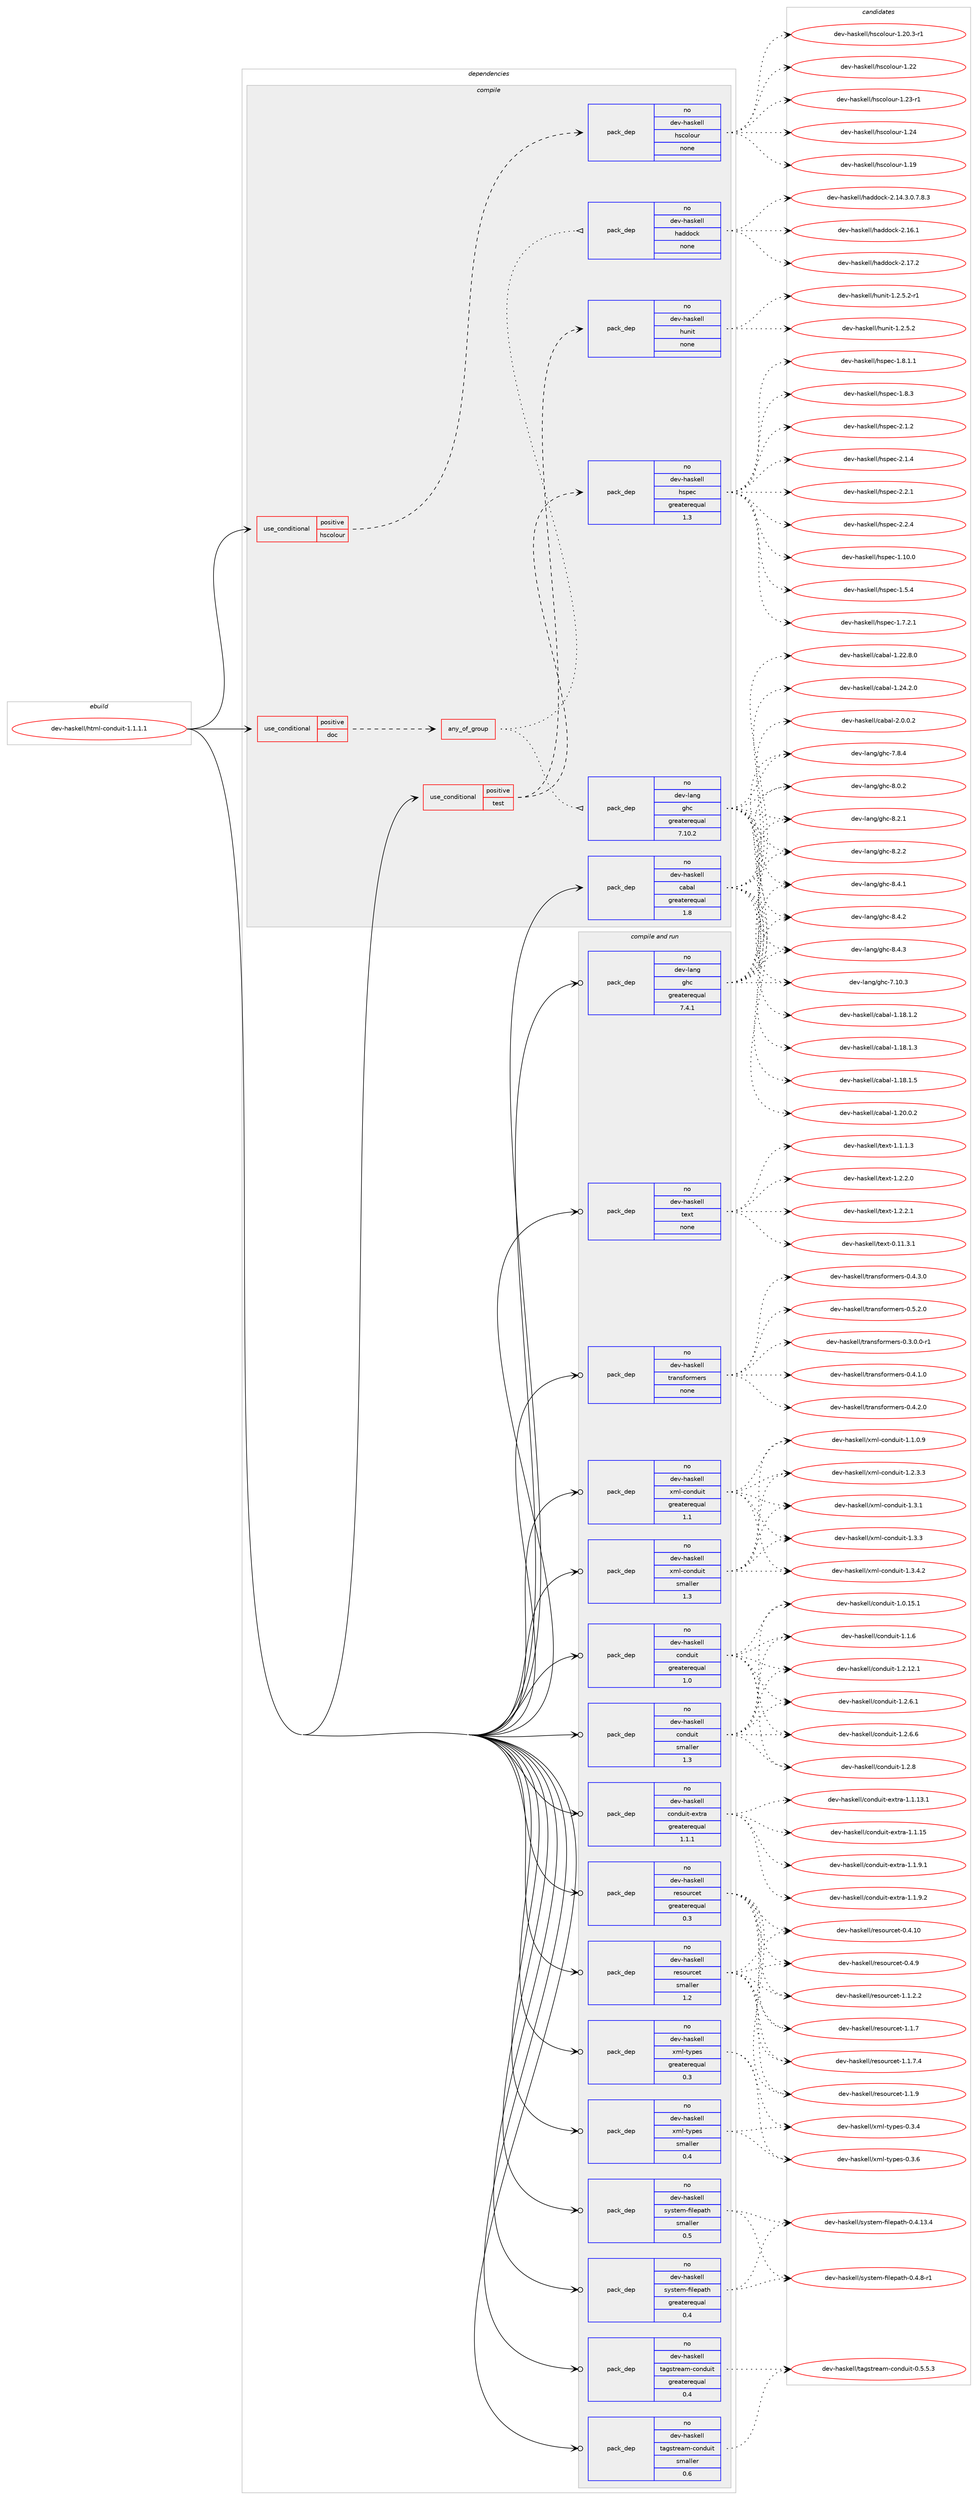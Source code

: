 digraph prolog {

# *************
# Graph options
# *************

newrank=true;
concentrate=true;
compound=true;
graph [rankdir=LR,fontname=Helvetica,fontsize=10,ranksep=1.5];#, ranksep=2.5, nodesep=0.2];
edge  [arrowhead=vee];
node  [fontname=Helvetica,fontsize=10];

# **********
# The ebuild
# **********

subgraph cluster_leftcol {
color=gray;
rank=same;
label=<<i>ebuild</i>>;
id [label="dev-haskell/html-conduit-1.1.1.1", color=red, width=4, href="../dev-haskell/html-conduit-1.1.1.1.svg"];
}

# ****************
# The dependencies
# ****************

subgraph cluster_midcol {
color=gray;
label=<<i>dependencies</i>>;
subgraph cluster_compile {
fillcolor="#eeeeee";
style=filled;
label=<<i>compile</i>>;
subgraph cond360095 {
dependency1335756 [label=<<TABLE BORDER="0" CELLBORDER="1" CELLSPACING="0" CELLPADDING="4"><TR><TD ROWSPAN="3" CELLPADDING="10">use_conditional</TD></TR><TR><TD>positive</TD></TR><TR><TD>doc</TD></TR></TABLE>>, shape=none, color=red];
subgraph any21083 {
dependency1335757 [label=<<TABLE BORDER="0" CELLBORDER="1" CELLSPACING="0" CELLPADDING="4"><TR><TD CELLPADDING="10">any_of_group</TD></TR></TABLE>>, shape=none, color=red];subgraph pack954026 {
dependency1335758 [label=<<TABLE BORDER="0" CELLBORDER="1" CELLSPACING="0" CELLPADDING="4" WIDTH="220"><TR><TD ROWSPAN="6" CELLPADDING="30">pack_dep</TD></TR><TR><TD WIDTH="110">no</TD></TR><TR><TD>dev-haskell</TD></TR><TR><TD>haddock</TD></TR><TR><TD>none</TD></TR><TR><TD></TD></TR></TABLE>>, shape=none, color=blue];
}
dependency1335757:e -> dependency1335758:w [weight=20,style="dotted",arrowhead="oinv"];
subgraph pack954027 {
dependency1335759 [label=<<TABLE BORDER="0" CELLBORDER="1" CELLSPACING="0" CELLPADDING="4" WIDTH="220"><TR><TD ROWSPAN="6" CELLPADDING="30">pack_dep</TD></TR><TR><TD WIDTH="110">no</TD></TR><TR><TD>dev-lang</TD></TR><TR><TD>ghc</TD></TR><TR><TD>greaterequal</TD></TR><TR><TD>7.10.2</TD></TR></TABLE>>, shape=none, color=blue];
}
dependency1335757:e -> dependency1335759:w [weight=20,style="dotted",arrowhead="oinv"];
}
dependency1335756:e -> dependency1335757:w [weight=20,style="dashed",arrowhead="vee"];
}
id:e -> dependency1335756:w [weight=20,style="solid",arrowhead="vee"];
subgraph cond360096 {
dependency1335760 [label=<<TABLE BORDER="0" CELLBORDER="1" CELLSPACING="0" CELLPADDING="4"><TR><TD ROWSPAN="3" CELLPADDING="10">use_conditional</TD></TR><TR><TD>positive</TD></TR><TR><TD>hscolour</TD></TR></TABLE>>, shape=none, color=red];
subgraph pack954028 {
dependency1335761 [label=<<TABLE BORDER="0" CELLBORDER="1" CELLSPACING="0" CELLPADDING="4" WIDTH="220"><TR><TD ROWSPAN="6" CELLPADDING="30">pack_dep</TD></TR><TR><TD WIDTH="110">no</TD></TR><TR><TD>dev-haskell</TD></TR><TR><TD>hscolour</TD></TR><TR><TD>none</TD></TR><TR><TD></TD></TR></TABLE>>, shape=none, color=blue];
}
dependency1335760:e -> dependency1335761:w [weight=20,style="dashed",arrowhead="vee"];
}
id:e -> dependency1335760:w [weight=20,style="solid",arrowhead="vee"];
subgraph cond360097 {
dependency1335762 [label=<<TABLE BORDER="0" CELLBORDER="1" CELLSPACING="0" CELLPADDING="4"><TR><TD ROWSPAN="3" CELLPADDING="10">use_conditional</TD></TR><TR><TD>positive</TD></TR><TR><TD>test</TD></TR></TABLE>>, shape=none, color=red];
subgraph pack954029 {
dependency1335763 [label=<<TABLE BORDER="0" CELLBORDER="1" CELLSPACING="0" CELLPADDING="4" WIDTH="220"><TR><TD ROWSPAN="6" CELLPADDING="30">pack_dep</TD></TR><TR><TD WIDTH="110">no</TD></TR><TR><TD>dev-haskell</TD></TR><TR><TD>hspec</TD></TR><TR><TD>greaterequal</TD></TR><TR><TD>1.3</TD></TR></TABLE>>, shape=none, color=blue];
}
dependency1335762:e -> dependency1335763:w [weight=20,style="dashed",arrowhead="vee"];
subgraph pack954030 {
dependency1335764 [label=<<TABLE BORDER="0" CELLBORDER="1" CELLSPACING="0" CELLPADDING="4" WIDTH="220"><TR><TD ROWSPAN="6" CELLPADDING="30">pack_dep</TD></TR><TR><TD WIDTH="110">no</TD></TR><TR><TD>dev-haskell</TD></TR><TR><TD>hunit</TD></TR><TR><TD>none</TD></TR><TR><TD></TD></TR></TABLE>>, shape=none, color=blue];
}
dependency1335762:e -> dependency1335764:w [weight=20,style="dashed",arrowhead="vee"];
}
id:e -> dependency1335762:w [weight=20,style="solid",arrowhead="vee"];
subgraph pack954031 {
dependency1335765 [label=<<TABLE BORDER="0" CELLBORDER="1" CELLSPACING="0" CELLPADDING="4" WIDTH="220"><TR><TD ROWSPAN="6" CELLPADDING="30">pack_dep</TD></TR><TR><TD WIDTH="110">no</TD></TR><TR><TD>dev-haskell</TD></TR><TR><TD>cabal</TD></TR><TR><TD>greaterequal</TD></TR><TR><TD>1.8</TD></TR></TABLE>>, shape=none, color=blue];
}
id:e -> dependency1335765:w [weight=20,style="solid",arrowhead="vee"];
}
subgraph cluster_compileandrun {
fillcolor="#eeeeee";
style=filled;
label=<<i>compile and run</i>>;
subgraph pack954032 {
dependency1335766 [label=<<TABLE BORDER="0" CELLBORDER="1" CELLSPACING="0" CELLPADDING="4" WIDTH="220"><TR><TD ROWSPAN="6" CELLPADDING="30">pack_dep</TD></TR><TR><TD WIDTH="110">no</TD></TR><TR><TD>dev-haskell</TD></TR><TR><TD>conduit</TD></TR><TR><TD>greaterequal</TD></TR><TR><TD>1.0</TD></TR></TABLE>>, shape=none, color=blue];
}
id:e -> dependency1335766:w [weight=20,style="solid",arrowhead="odotvee"];
subgraph pack954033 {
dependency1335767 [label=<<TABLE BORDER="0" CELLBORDER="1" CELLSPACING="0" CELLPADDING="4" WIDTH="220"><TR><TD ROWSPAN="6" CELLPADDING="30">pack_dep</TD></TR><TR><TD WIDTH="110">no</TD></TR><TR><TD>dev-haskell</TD></TR><TR><TD>conduit</TD></TR><TR><TD>smaller</TD></TR><TR><TD>1.3</TD></TR></TABLE>>, shape=none, color=blue];
}
id:e -> dependency1335767:w [weight=20,style="solid",arrowhead="odotvee"];
subgraph pack954034 {
dependency1335768 [label=<<TABLE BORDER="0" CELLBORDER="1" CELLSPACING="0" CELLPADDING="4" WIDTH="220"><TR><TD ROWSPAN="6" CELLPADDING="30">pack_dep</TD></TR><TR><TD WIDTH="110">no</TD></TR><TR><TD>dev-haskell</TD></TR><TR><TD>conduit-extra</TD></TR><TR><TD>greaterequal</TD></TR><TR><TD>1.1.1</TD></TR></TABLE>>, shape=none, color=blue];
}
id:e -> dependency1335768:w [weight=20,style="solid",arrowhead="odotvee"];
subgraph pack954035 {
dependency1335769 [label=<<TABLE BORDER="0" CELLBORDER="1" CELLSPACING="0" CELLPADDING="4" WIDTH="220"><TR><TD ROWSPAN="6" CELLPADDING="30">pack_dep</TD></TR><TR><TD WIDTH="110">no</TD></TR><TR><TD>dev-haskell</TD></TR><TR><TD>resourcet</TD></TR><TR><TD>greaterequal</TD></TR><TR><TD>0.3</TD></TR></TABLE>>, shape=none, color=blue];
}
id:e -> dependency1335769:w [weight=20,style="solid",arrowhead="odotvee"];
subgraph pack954036 {
dependency1335770 [label=<<TABLE BORDER="0" CELLBORDER="1" CELLSPACING="0" CELLPADDING="4" WIDTH="220"><TR><TD ROWSPAN="6" CELLPADDING="30">pack_dep</TD></TR><TR><TD WIDTH="110">no</TD></TR><TR><TD>dev-haskell</TD></TR><TR><TD>resourcet</TD></TR><TR><TD>smaller</TD></TR><TR><TD>1.2</TD></TR></TABLE>>, shape=none, color=blue];
}
id:e -> dependency1335770:w [weight=20,style="solid",arrowhead="odotvee"];
subgraph pack954037 {
dependency1335771 [label=<<TABLE BORDER="0" CELLBORDER="1" CELLSPACING="0" CELLPADDING="4" WIDTH="220"><TR><TD ROWSPAN="6" CELLPADDING="30">pack_dep</TD></TR><TR><TD WIDTH="110">no</TD></TR><TR><TD>dev-haskell</TD></TR><TR><TD>system-filepath</TD></TR><TR><TD>greaterequal</TD></TR><TR><TD>0.4</TD></TR></TABLE>>, shape=none, color=blue];
}
id:e -> dependency1335771:w [weight=20,style="solid",arrowhead="odotvee"];
subgraph pack954038 {
dependency1335772 [label=<<TABLE BORDER="0" CELLBORDER="1" CELLSPACING="0" CELLPADDING="4" WIDTH="220"><TR><TD ROWSPAN="6" CELLPADDING="30">pack_dep</TD></TR><TR><TD WIDTH="110">no</TD></TR><TR><TD>dev-haskell</TD></TR><TR><TD>system-filepath</TD></TR><TR><TD>smaller</TD></TR><TR><TD>0.5</TD></TR></TABLE>>, shape=none, color=blue];
}
id:e -> dependency1335772:w [weight=20,style="solid",arrowhead="odotvee"];
subgraph pack954039 {
dependency1335773 [label=<<TABLE BORDER="0" CELLBORDER="1" CELLSPACING="0" CELLPADDING="4" WIDTH="220"><TR><TD ROWSPAN="6" CELLPADDING="30">pack_dep</TD></TR><TR><TD WIDTH="110">no</TD></TR><TR><TD>dev-haskell</TD></TR><TR><TD>tagstream-conduit</TD></TR><TR><TD>greaterequal</TD></TR><TR><TD>0.4</TD></TR></TABLE>>, shape=none, color=blue];
}
id:e -> dependency1335773:w [weight=20,style="solid",arrowhead="odotvee"];
subgraph pack954040 {
dependency1335774 [label=<<TABLE BORDER="0" CELLBORDER="1" CELLSPACING="0" CELLPADDING="4" WIDTH="220"><TR><TD ROWSPAN="6" CELLPADDING="30">pack_dep</TD></TR><TR><TD WIDTH="110">no</TD></TR><TR><TD>dev-haskell</TD></TR><TR><TD>tagstream-conduit</TD></TR><TR><TD>smaller</TD></TR><TR><TD>0.6</TD></TR></TABLE>>, shape=none, color=blue];
}
id:e -> dependency1335774:w [weight=20,style="solid",arrowhead="odotvee"];
subgraph pack954041 {
dependency1335775 [label=<<TABLE BORDER="0" CELLBORDER="1" CELLSPACING="0" CELLPADDING="4" WIDTH="220"><TR><TD ROWSPAN="6" CELLPADDING="30">pack_dep</TD></TR><TR><TD WIDTH="110">no</TD></TR><TR><TD>dev-haskell</TD></TR><TR><TD>text</TD></TR><TR><TD>none</TD></TR><TR><TD></TD></TR></TABLE>>, shape=none, color=blue];
}
id:e -> dependency1335775:w [weight=20,style="solid",arrowhead="odotvee"];
subgraph pack954042 {
dependency1335776 [label=<<TABLE BORDER="0" CELLBORDER="1" CELLSPACING="0" CELLPADDING="4" WIDTH="220"><TR><TD ROWSPAN="6" CELLPADDING="30">pack_dep</TD></TR><TR><TD WIDTH="110">no</TD></TR><TR><TD>dev-haskell</TD></TR><TR><TD>transformers</TD></TR><TR><TD>none</TD></TR><TR><TD></TD></TR></TABLE>>, shape=none, color=blue];
}
id:e -> dependency1335776:w [weight=20,style="solid",arrowhead="odotvee"];
subgraph pack954043 {
dependency1335777 [label=<<TABLE BORDER="0" CELLBORDER="1" CELLSPACING="0" CELLPADDING="4" WIDTH="220"><TR><TD ROWSPAN="6" CELLPADDING="30">pack_dep</TD></TR><TR><TD WIDTH="110">no</TD></TR><TR><TD>dev-haskell</TD></TR><TR><TD>xml-conduit</TD></TR><TR><TD>greaterequal</TD></TR><TR><TD>1.1</TD></TR></TABLE>>, shape=none, color=blue];
}
id:e -> dependency1335777:w [weight=20,style="solid",arrowhead="odotvee"];
subgraph pack954044 {
dependency1335778 [label=<<TABLE BORDER="0" CELLBORDER="1" CELLSPACING="0" CELLPADDING="4" WIDTH="220"><TR><TD ROWSPAN="6" CELLPADDING="30">pack_dep</TD></TR><TR><TD WIDTH="110">no</TD></TR><TR><TD>dev-haskell</TD></TR><TR><TD>xml-conduit</TD></TR><TR><TD>smaller</TD></TR><TR><TD>1.3</TD></TR></TABLE>>, shape=none, color=blue];
}
id:e -> dependency1335778:w [weight=20,style="solid",arrowhead="odotvee"];
subgraph pack954045 {
dependency1335779 [label=<<TABLE BORDER="0" CELLBORDER="1" CELLSPACING="0" CELLPADDING="4" WIDTH="220"><TR><TD ROWSPAN="6" CELLPADDING="30">pack_dep</TD></TR><TR><TD WIDTH="110">no</TD></TR><TR><TD>dev-haskell</TD></TR><TR><TD>xml-types</TD></TR><TR><TD>greaterequal</TD></TR><TR><TD>0.3</TD></TR></TABLE>>, shape=none, color=blue];
}
id:e -> dependency1335779:w [weight=20,style="solid",arrowhead="odotvee"];
subgraph pack954046 {
dependency1335780 [label=<<TABLE BORDER="0" CELLBORDER="1" CELLSPACING="0" CELLPADDING="4" WIDTH="220"><TR><TD ROWSPAN="6" CELLPADDING="30">pack_dep</TD></TR><TR><TD WIDTH="110">no</TD></TR><TR><TD>dev-haskell</TD></TR><TR><TD>xml-types</TD></TR><TR><TD>smaller</TD></TR><TR><TD>0.4</TD></TR></TABLE>>, shape=none, color=blue];
}
id:e -> dependency1335780:w [weight=20,style="solid",arrowhead="odotvee"];
subgraph pack954047 {
dependency1335781 [label=<<TABLE BORDER="0" CELLBORDER="1" CELLSPACING="0" CELLPADDING="4" WIDTH="220"><TR><TD ROWSPAN="6" CELLPADDING="30">pack_dep</TD></TR><TR><TD WIDTH="110">no</TD></TR><TR><TD>dev-lang</TD></TR><TR><TD>ghc</TD></TR><TR><TD>greaterequal</TD></TR><TR><TD>7.4.1</TD></TR></TABLE>>, shape=none, color=blue];
}
id:e -> dependency1335781:w [weight=20,style="solid",arrowhead="odotvee"];
}
subgraph cluster_run {
fillcolor="#eeeeee";
style=filled;
label=<<i>run</i>>;
}
}

# **************
# The candidates
# **************

subgraph cluster_choices {
rank=same;
color=gray;
label=<<i>candidates</i>>;

subgraph choice954026 {
color=black;
nodesep=1;
choice1001011184510497115107101108108471049710010011199107455046495246514648465546564651 [label="dev-haskell/haddock-2.14.3.0.7.8.3", color=red, width=4,href="../dev-haskell/haddock-2.14.3.0.7.8.3.svg"];
choice100101118451049711510710110810847104971001001119910745504649544649 [label="dev-haskell/haddock-2.16.1", color=red, width=4,href="../dev-haskell/haddock-2.16.1.svg"];
choice100101118451049711510710110810847104971001001119910745504649554650 [label="dev-haskell/haddock-2.17.2", color=red, width=4,href="../dev-haskell/haddock-2.17.2.svg"];
dependency1335758:e -> choice1001011184510497115107101108108471049710010011199107455046495246514648465546564651:w [style=dotted,weight="100"];
dependency1335758:e -> choice100101118451049711510710110810847104971001001119910745504649544649:w [style=dotted,weight="100"];
dependency1335758:e -> choice100101118451049711510710110810847104971001001119910745504649554650:w [style=dotted,weight="100"];
}
subgraph choice954027 {
color=black;
nodesep=1;
choice1001011184510897110103471031049945554649484651 [label="dev-lang/ghc-7.10.3", color=red, width=4,href="../dev-lang/ghc-7.10.3.svg"];
choice10010111845108971101034710310499455546564652 [label="dev-lang/ghc-7.8.4", color=red, width=4,href="../dev-lang/ghc-7.8.4.svg"];
choice10010111845108971101034710310499455646484650 [label="dev-lang/ghc-8.0.2", color=red, width=4,href="../dev-lang/ghc-8.0.2.svg"];
choice10010111845108971101034710310499455646504649 [label="dev-lang/ghc-8.2.1", color=red, width=4,href="../dev-lang/ghc-8.2.1.svg"];
choice10010111845108971101034710310499455646504650 [label="dev-lang/ghc-8.2.2", color=red, width=4,href="../dev-lang/ghc-8.2.2.svg"];
choice10010111845108971101034710310499455646524649 [label="dev-lang/ghc-8.4.1", color=red, width=4,href="../dev-lang/ghc-8.4.1.svg"];
choice10010111845108971101034710310499455646524650 [label="dev-lang/ghc-8.4.2", color=red, width=4,href="../dev-lang/ghc-8.4.2.svg"];
choice10010111845108971101034710310499455646524651 [label="dev-lang/ghc-8.4.3", color=red, width=4,href="../dev-lang/ghc-8.4.3.svg"];
dependency1335759:e -> choice1001011184510897110103471031049945554649484651:w [style=dotted,weight="100"];
dependency1335759:e -> choice10010111845108971101034710310499455546564652:w [style=dotted,weight="100"];
dependency1335759:e -> choice10010111845108971101034710310499455646484650:w [style=dotted,weight="100"];
dependency1335759:e -> choice10010111845108971101034710310499455646504649:w [style=dotted,weight="100"];
dependency1335759:e -> choice10010111845108971101034710310499455646504650:w [style=dotted,weight="100"];
dependency1335759:e -> choice10010111845108971101034710310499455646524649:w [style=dotted,weight="100"];
dependency1335759:e -> choice10010111845108971101034710310499455646524650:w [style=dotted,weight="100"];
dependency1335759:e -> choice10010111845108971101034710310499455646524651:w [style=dotted,weight="100"];
}
subgraph choice954028 {
color=black;
nodesep=1;
choice100101118451049711510710110810847104115991111081111171144549464957 [label="dev-haskell/hscolour-1.19", color=red, width=4,href="../dev-haskell/hscolour-1.19.svg"];
choice10010111845104971151071011081084710411599111108111117114454946504846514511449 [label="dev-haskell/hscolour-1.20.3-r1", color=red, width=4,href="../dev-haskell/hscolour-1.20.3-r1.svg"];
choice100101118451049711510710110810847104115991111081111171144549465050 [label="dev-haskell/hscolour-1.22", color=red, width=4,href="../dev-haskell/hscolour-1.22.svg"];
choice1001011184510497115107101108108471041159911110811111711445494650514511449 [label="dev-haskell/hscolour-1.23-r1", color=red, width=4,href="../dev-haskell/hscolour-1.23-r1.svg"];
choice100101118451049711510710110810847104115991111081111171144549465052 [label="dev-haskell/hscolour-1.24", color=red, width=4,href="../dev-haskell/hscolour-1.24.svg"];
dependency1335761:e -> choice100101118451049711510710110810847104115991111081111171144549464957:w [style=dotted,weight="100"];
dependency1335761:e -> choice10010111845104971151071011081084710411599111108111117114454946504846514511449:w [style=dotted,weight="100"];
dependency1335761:e -> choice100101118451049711510710110810847104115991111081111171144549465050:w [style=dotted,weight="100"];
dependency1335761:e -> choice1001011184510497115107101108108471041159911110811111711445494650514511449:w [style=dotted,weight="100"];
dependency1335761:e -> choice100101118451049711510710110810847104115991111081111171144549465052:w [style=dotted,weight="100"];
}
subgraph choice954029 {
color=black;
nodesep=1;
choice1001011184510497115107101108108471041151121019945494649484648 [label="dev-haskell/hspec-1.10.0", color=red, width=4,href="../dev-haskell/hspec-1.10.0.svg"];
choice10010111845104971151071011081084710411511210199454946534652 [label="dev-haskell/hspec-1.5.4", color=red, width=4,href="../dev-haskell/hspec-1.5.4.svg"];
choice100101118451049711510710110810847104115112101994549465546504649 [label="dev-haskell/hspec-1.7.2.1", color=red, width=4,href="../dev-haskell/hspec-1.7.2.1.svg"];
choice100101118451049711510710110810847104115112101994549465646494649 [label="dev-haskell/hspec-1.8.1.1", color=red, width=4,href="../dev-haskell/hspec-1.8.1.1.svg"];
choice10010111845104971151071011081084710411511210199454946564651 [label="dev-haskell/hspec-1.8.3", color=red, width=4,href="../dev-haskell/hspec-1.8.3.svg"];
choice10010111845104971151071011081084710411511210199455046494650 [label="dev-haskell/hspec-2.1.2", color=red, width=4,href="../dev-haskell/hspec-2.1.2.svg"];
choice10010111845104971151071011081084710411511210199455046494652 [label="dev-haskell/hspec-2.1.4", color=red, width=4,href="../dev-haskell/hspec-2.1.4.svg"];
choice10010111845104971151071011081084710411511210199455046504649 [label="dev-haskell/hspec-2.2.1", color=red, width=4,href="../dev-haskell/hspec-2.2.1.svg"];
choice10010111845104971151071011081084710411511210199455046504652 [label="dev-haskell/hspec-2.2.4", color=red, width=4,href="../dev-haskell/hspec-2.2.4.svg"];
dependency1335763:e -> choice1001011184510497115107101108108471041151121019945494649484648:w [style=dotted,weight="100"];
dependency1335763:e -> choice10010111845104971151071011081084710411511210199454946534652:w [style=dotted,weight="100"];
dependency1335763:e -> choice100101118451049711510710110810847104115112101994549465546504649:w [style=dotted,weight="100"];
dependency1335763:e -> choice100101118451049711510710110810847104115112101994549465646494649:w [style=dotted,weight="100"];
dependency1335763:e -> choice10010111845104971151071011081084710411511210199454946564651:w [style=dotted,weight="100"];
dependency1335763:e -> choice10010111845104971151071011081084710411511210199455046494650:w [style=dotted,weight="100"];
dependency1335763:e -> choice10010111845104971151071011081084710411511210199455046494652:w [style=dotted,weight="100"];
dependency1335763:e -> choice10010111845104971151071011081084710411511210199455046504649:w [style=dotted,weight="100"];
dependency1335763:e -> choice10010111845104971151071011081084710411511210199455046504652:w [style=dotted,weight="100"];
}
subgraph choice954030 {
color=black;
nodesep=1;
choice1001011184510497115107101108108471041171101051164549465046534650 [label="dev-haskell/hunit-1.2.5.2", color=red, width=4,href="../dev-haskell/hunit-1.2.5.2.svg"];
choice10010111845104971151071011081084710411711010511645494650465346504511449 [label="dev-haskell/hunit-1.2.5.2-r1", color=red, width=4,href="../dev-haskell/hunit-1.2.5.2-r1.svg"];
dependency1335764:e -> choice1001011184510497115107101108108471041171101051164549465046534650:w [style=dotted,weight="100"];
dependency1335764:e -> choice10010111845104971151071011081084710411711010511645494650465346504511449:w [style=dotted,weight="100"];
}
subgraph choice954031 {
color=black;
nodesep=1;
choice10010111845104971151071011081084799979897108454946495646494650 [label="dev-haskell/cabal-1.18.1.2", color=red, width=4,href="../dev-haskell/cabal-1.18.1.2.svg"];
choice10010111845104971151071011081084799979897108454946495646494651 [label="dev-haskell/cabal-1.18.1.3", color=red, width=4,href="../dev-haskell/cabal-1.18.1.3.svg"];
choice10010111845104971151071011081084799979897108454946495646494653 [label="dev-haskell/cabal-1.18.1.5", color=red, width=4,href="../dev-haskell/cabal-1.18.1.5.svg"];
choice10010111845104971151071011081084799979897108454946504846484650 [label="dev-haskell/cabal-1.20.0.2", color=red, width=4,href="../dev-haskell/cabal-1.20.0.2.svg"];
choice10010111845104971151071011081084799979897108454946505046564648 [label="dev-haskell/cabal-1.22.8.0", color=red, width=4,href="../dev-haskell/cabal-1.22.8.0.svg"];
choice10010111845104971151071011081084799979897108454946505246504648 [label="dev-haskell/cabal-1.24.2.0", color=red, width=4,href="../dev-haskell/cabal-1.24.2.0.svg"];
choice100101118451049711510710110810847999798971084550464846484650 [label="dev-haskell/cabal-2.0.0.2", color=red, width=4,href="../dev-haskell/cabal-2.0.0.2.svg"];
dependency1335765:e -> choice10010111845104971151071011081084799979897108454946495646494650:w [style=dotted,weight="100"];
dependency1335765:e -> choice10010111845104971151071011081084799979897108454946495646494651:w [style=dotted,weight="100"];
dependency1335765:e -> choice10010111845104971151071011081084799979897108454946495646494653:w [style=dotted,weight="100"];
dependency1335765:e -> choice10010111845104971151071011081084799979897108454946504846484650:w [style=dotted,weight="100"];
dependency1335765:e -> choice10010111845104971151071011081084799979897108454946505046564648:w [style=dotted,weight="100"];
dependency1335765:e -> choice10010111845104971151071011081084799979897108454946505246504648:w [style=dotted,weight="100"];
dependency1335765:e -> choice100101118451049711510710110810847999798971084550464846484650:w [style=dotted,weight="100"];
}
subgraph choice954032 {
color=black;
nodesep=1;
choice10010111845104971151071011081084799111110100117105116454946484649534649 [label="dev-haskell/conduit-1.0.15.1", color=red, width=4,href="../dev-haskell/conduit-1.0.15.1.svg"];
choice10010111845104971151071011081084799111110100117105116454946494654 [label="dev-haskell/conduit-1.1.6", color=red, width=4,href="../dev-haskell/conduit-1.1.6.svg"];
choice10010111845104971151071011081084799111110100117105116454946504649504649 [label="dev-haskell/conduit-1.2.12.1", color=red, width=4,href="../dev-haskell/conduit-1.2.12.1.svg"];
choice100101118451049711510710110810847991111101001171051164549465046544649 [label="dev-haskell/conduit-1.2.6.1", color=red, width=4,href="../dev-haskell/conduit-1.2.6.1.svg"];
choice100101118451049711510710110810847991111101001171051164549465046544654 [label="dev-haskell/conduit-1.2.6.6", color=red, width=4,href="../dev-haskell/conduit-1.2.6.6.svg"];
choice10010111845104971151071011081084799111110100117105116454946504656 [label="dev-haskell/conduit-1.2.8", color=red, width=4,href="../dev-haskell/conduit-1.2.8.svg"];
dependency1335766:e -> choice10010111845104971151071011081084799111110100117105116454946484649534649:w [style=dotted,weight="100"];
dependency1335766:e -> choice10010111845104971151071011081084799111110100117105116454946494654:w [style=dotted,weight="100"];
dependency1335766:e -> choice10010111845104971151071011081084799111110100117105116454946504649504649:w [style=dotted,weight="100"];
dependency1335766:e -> choice100101118451049711510710110810847991111101001171051164549465046544649:w [style=dotted,weight="100"];
dependency1335766:e -> choice100101118451049711510710110810847991111101001171051164549465046544654:w [style=dotted,weight="100"];
dependency1335766:e -> choice10010111845104971151071011081084799111110100117105116454946504656:w [style=dotted,weight="100"];
}
subgraph choice954033 {
color=black;
nodesep=1;
choice10010111845104971151071011081084799111110100117105116454946484649534649 [label="dev-haskell/conduit-1.0.15.1", color=red, width=4,href="../dev-haskell/conduit-1.0.15.1.svg"];
choice10010111845104971151071011081084799111110100117105116454946494654 [label="dev-haskell/conduit-1.1.6", color=red, width=4,href="../dev-haskell/conduit-1.1.6.svg"];
choice10010111845104971151071011081084799111110100117105116454946504649504649 [label="dev-haskell/conduit-1.2.12.1", color=red, width=4,href="../dev-haskell/conduit-1.2.12.1.svg"];
choice100101118451049711510710110810847991111101001171051164549465046544649 [label="dev-haskell/conduit-1.2.6.1", color=red, width=4,href="../dev-haskell/conduit-1.2.6.1.svg"];
choice100101118451049711510710110810847991111101001171051164549465046544654 [label="dev-haskell/conduit-1.2.6.6", color=red, width=4,href="../dev-haskell/conduit-1.2.6.6.svg"];
choice10010111845104971151071011081084799111110100117105116454946504656 [label="dev-haskell/conduit-1.2.8", color=red, width=4,href="../dev-haskell/conduit-1.2.8.svg"];
dependency1335767:e -> choice10010111845104971151071011081084799111110100117105116454946484649534649:w [style=dotted,weight="100"];
dependency1335767:e -> choice10010111845104971151071011081084799111110100117105116454946494654:w [style=dotted,weight="100"];
dependency1335767:e -> choice10010111845104971151071011081084799111110100117105116454946504649504649:w [style=dotted,weight="100"];
dependency1335767:e -> choice100101118451049711510710110810847991111101001171051164549465046544649:w [style=dotted,weight="100"];
dependency1335767:e -> choice100101118451049711510710110810847991111101001171051164549465046544654:w [style=dotted,weight="100"];
dependency1335767:e -> choice10010111845104971151071011081084799111110100117105116454946504656:w [style=dotted,weight="100"];
}
subgraph choice954034 {
color=black;
nodesep=1;
choice100101118451049711510710110810847991111101001171051164510112011611497454946494649514649 [label="dev-haskell/conduit-extra-1.1.13.1", color=red, width=4,href="../dev-haskell/conduit-extra-1.1.13.1.svg"];
choice10010111845104971151071011081084799111110100117105116451011201161149745494649464953 [label="dev-haskell/conduit-extra-1.1.15", color=red, width=4,href="../dev-haskell/conduit-extra-1.1.15.svg"];
choice1001011184510497115107101108108479911111010011710511645101120116114974549464946574649 [label="dev-haskell/conduit-extra-1.1.9.1", color=red, width=4,href="../dev-haskell/conduit-extra-1.1.9.1.svg"];
choice1001011184510497115107101108108479911111010011710511645101120116114974549464946574650 [label="dev-haskell/conduit-extra-1.1.9.2", color=red, width=4,href="../dev-haskell/conduit-extra-1.1.9.2.svg"];
dependency1335768:e -> choice100101118451049711510710110810847991111101001171051164510112011611497454946494649514649:w [style=dotted,weight="100"];
dependency1335768:e -> choice10010111845104971151071011081084799111110100117105116451011201161149745494649464953:w [style=dotted,weight="100"];
dependency1335768:e -> choice1001011184510497115107101108108479911111010011710511645101120116114974549464946574649:w [style=dotted,weight="100"];
dependency1335768:e -> choice1001011184510497115107101108108479911111010011710511645101120116114974549464946574650:w [style=dotted,weight="100"];
}
subgraph choice954035 {
color=black;
nodesep=1;
choice1001011184510497115107101108108471141011151111171149910111645484652464948 [label="dev-haskell/resourcet-0.4.10", color=red, width=4,href="../dev-haskell/resourcet-0.4.10.svg"];
choice10010111845104971151071011081084711410111511111711499101116454846524657 [label="dev-haskell/resourcet-0.4.9", color=red, width=4,href="../dev-haskell/resourcet-0.4.9.svg"];
choice100101118451049711510710110810847114101115111117114991011164549464946504650 [label="dev-haskell/resourcet-1.1.2.2", color=red, width=4,href="../dev-haskell/resourcet-1.1.2.2.svg"];
choice10010111845104971151071011081084711410111511111711499101116454946494655 [label="dev-haskell/resourcet-1.1.7", color=red, width=4,href="../dev-haskell/resourcet-1.1.7.svg"];
choice100101118451049711510710110810847114101115111117114991011164549464946554652 [label="dev-haskell/resourcet-1.1.7.4", color=red, width=4,href="../dev-haskell/resourcet-1.1.7.4.svg"];
choice10010111845104971151071011081084711410111511111711499101116454946494657 [label="dev-haskell/resourcet-1.1.9", color=red, width=4,href="../dev-haskell/resourcet-1.1.9.svg"];
dependency1335769:e -> choice1001011184510497115107101108108471141011151111171149910111645484652464948:w [style=dotted,weight="100"];
dependency1335769:e -> choice10010111845104971151071011081084711410111511111711499101116454846524657:w [style=dotted,weight="100"];
dependency1335769:e -> choice100101118451049711510710110810847114101115111117114991011164549464946504650:w [style=dotted,weight="100"];
dependency1335769:e -> choice10010111845104971151071011081084711410111511111711499101116454946494655:w [style=dotted,weight="100"];
dependency1335769:e -> choice100101118451049711510710110810847114101115111117114991011164549464946554652:w [style=dotted,weight="100"];
dependency1335769:e -> choice10010111845104971151071011081084711410111511111711499101116454946494657:w [style=dotted,weight="100"];
}
subgraph choice954036 {
color=black;
nodesep=1;
choice1001011184510497115107101108108471141011151111171149910111645484652464948 [label="dev-haskell/resourcet-0.4.10", color=red, width=4,href="../dev-haskell/resourcet-0.4.10.svg"];
choice10010111845104971151071011081084711410111511111711499101116454846524657 [label="dev-haskell/resourcet-0.4.9", color=red, width=4,href="../dev-haskell/resourcet-0.4.9.svg"];
choice100101118451049711510710110810847114101115111117114991011164549464946504650 [label="dev-haskell/resourcet-1.1.2.2", color=red, width=4,href="../dev-haskell/resourcet-1.1.2.2.svg"];
choice10010111845104971151071011081084711410111511111711499101116454946494655 [label="dev-haskell/resourcet-1.1.7", color=red, width=4,href="../dev-haskell/resourcet-1.1.7.svg"];
choice100101118451049711510710110810847114101115111117114991011164549464946554652 [label="dev-haskell/resourcet-1.1.7.4", color=red, width=4,href="../dev-haskell/resourcet-1.1.7.4.svg"];
choice10010111845104971151071011081084711410111511111711499101116454946494657 [label="dev-haskell/resourcet-1.1.9", color=red, width=4,href="../dev-haskell/resourcet-1.1.9.svg"];
dependency1335770:e -> choice1001011184510497115107101108108471141011151111171149910111645484652464948:w [style=dotted,weight="100"];
dependency1335770:e -> choice10010111845104971151071011081084711410111511111711499101116454846524657:w [style=dotted,weight="100"];
dependency1335770:e -> choice100101118451049711510710110810847114101115111117114991011164549464946504650:w [style=dotted,weight="100"];
dependency1335770:e -> choice10010111845104971151071011081084711410111511111711499101116454946494655:w [style=dotted,weight="100"];
dependency1335770:e -> choice100101118451049711510710110810847114101115111117114991011164549464946554652:w [style=dotted,weight="100"];
dependency1335770:e -> choice10010111845104971151071011081084711410111511111711499101116454946494657:w [style=dotted,weight="100"];
}
subgraph choice954037 {
color=black;
nodesep=1;
choice1001011184510497115107101108108471151211151161011094510210510810111297116104454846524649514652 [label="dev-haskell/system-filepath-0.4.13.4", color=red, width=4,href="../dev-haskell/system-filepath-0.4.13.4.svg"];
choice10010111845104971151071011081084711512111511610110945102105108101112971161044548465246564511449 [label="dev-haskell/system-filepath-0.4.8-r1", color=red, width=4,href="../dev-haskell/system-filepath-0.4.8-r1.svg"];
dependency1335771:e -> choice1001011184510497115107101108108471151211151161011094510210510810111297116104454846524649514652:w [style=dotted,weight="100"];
dependency1335771:e -> choice10010111845104971151071011081084711512111511610110945102105108101112971161044548465246564511449:w [style=dotted,weight="100"];
}
subgraph choice954038 {
color=black;
nodesep=1;
choice1001011184510497115107101108108471151211151161011094510210510810111297116104454846524649514652 [label="dev-haskell/system-filepath-0.4.13.4", color=red, width=4,href="../dev-haskell/system-filepath-0.4.13.4.svg"];
choice10010111845104971151071011081084711512111511610110945102105108101112971161044548465246564511449 [label="dev-haskell/system-filepath-0.4.8-r1", color=red, width=4,href="../dev-haskell/system-filepath-0.4.8-r1.svg"];
dependency1335772:e -> choice1001011184510497115107101108108471151211151161011094510210510810111297116104454846524649514652:w [style=dotted,weight="100"];
dependency1335772:e -> choice10010111845104971151071011081084711512111511610110945102105108101112971161044548465246564511449:w [style=dotted,weight="100"];
}
subgraph choice954039 {
color=black;
nodesep=1;
choice100101118451049711510710110810847116971031151161141019710945991111101001171051164548465346534651 [label="dev-haskell/tagstream-conduit-0.5.5.3", color=red, width=4,href="../dev-haskell/tagstream-conduit-0.5.5.3.svg"];
dependency1335773:e -> choice100101118451049711510710110810847116971031151161141019710945991111101001171051164548465346534651:w [style=dotted,weight="100"];
}
subgraph choice954040 {
color=black;
nodesep=1;
choice100101118451049711510710110810847116971031151161141019710945991111101001171051164548465346534651 [label="dev-haskell/tagstream-conduit-0.5.5.3", color=red, width=4,href="../dev-haskell/tagstream-conduit-0.5.5.3.svg"];
dependency1335774:e -> choice100101118451049711510710110810847116971031151161141019710945991111101001171051164548465346534651:w [style=dotted,weight="100"];
}
subgraph choice954041 {
color=black;
nodesep=1;
choice100101118451049711510710110810847116101120116454846494946514649 [label="dev-haskell/text-0.11.3.1", color=red, width=4,href="../dev-haskell/text-0.11.3.1.svg"];
choice1001011184510497115107101108108471161011201164549464946494651 [label="dev-haskell/text-1.1.1.3", color=red, width=4,href="../dev-haskell/text-1.1.1.3.svg"];
choice1001011184510497115107101108108471161011201164549465046504648 [label="dev-haskell/text-1.2.2.0", color=red, width=4,href="../dev-haskell/text-1.2.2.0.svg"];
choice1001011184510497115107101108108471161011201164549465046504649 [label="dev-haskell/text-1.2.2.1", color=red, width=4,href="../dev-haskell/text-1.2.2.1.svg"];
dependency1335775:e -> choice100101118451049711510710110810847116101120116454846494946514649:w [style=dotted,weight="100"];
dependency1335775:e -> choice1001011184510497115107101108108471161011201164549464946494651:w [style=dotted,weight="100"];
dependency1335775:e -> choice1001011184510497115107101108108471161011201164549465046504648:w [style=dotted,weight="100"];
dependency1335775:e -> choice1001011184510497115107101108108471161011201164549465046504649:w [style=dotted,weight="100"];
}
subgraph choice954042 {
color=black;
nodesep=1;
choice1001011184510497115107101108108471161149711011510211111410910111411545484651464846484511449 [label="dev-haskell/transformers-0.3.0.0-r1", color=red, width=4,href="../dev-haskell/transformers-0.3.0.0-r1.svg"];
choice100101118451049711510710110810847116114971101151021111141091011141154548465246494648 [label="dev-haskell/transformers-0.4.1.0", color=red, width=4,href="../dev-haskell/transformers-0.4.1.0.svg"];
choice100101118451049711510710110810847116114971101151021111141091011141154548465246504648 [label="dev-haskell/transformers-0.4.2.0", color=red, width=4,href="../dev-haskell/transformers-0.4.2.0.svg"];
choice100101118451049711510710110810847116114971101151021111141091011141154548465246514648 [label="dev-haskell/transformers-0.4.3.0", color=red, width=4,href="../dev-haskell/transformers-0.4.3.0.svg"];
choice100101118451049711510710110810847116114971101151021111141091011141154548465346504648 [label="dev-haskell/transformers-0.5.2.0", color=red, width=4,href="../dev-haskell/transformers-0.5.2.0.svg"];
dependency1335776:e -> choice1001011184510497115107101108108471161149711011510211111410910111411545484651464846484511449:w [style=dotted,weight="100"];
dependency1335776:e -> choice100101118451049711510710110810847116114971101151021111141091011141154548465246494648:w [style=dotted,weight="100"];
dependency1335776:e -> choice100101118451049711510710110810847116114971101151021111141091011141154548465246504648:w [style=dotted,weight="100"];
dependency1335776:e -> choice100101118451049711510710110810847116114971101151021111141091011141154548465246514648:w [style=dotted,weight="100"];
dependency1335776:e -> choice100101118451049711510710110810847116114971101151021111141091011141154548465346504648:w [style=dotted,weight="100"];
}
subgraph choice954043 {
color=black;
nodesep=1;
choice10010111845104971151071011081084712010910845991111101001171051164549464946484657 [label="dev-haskell/xml-conduit-1.1.0.9", color=red, width=4,href="../dev-haskell/xml-conduit-1.1.0.9.svg"];
choice10010111845104971151071011081084712010910845991111101001171051164549465046514651 [label="dev-haskell/xml-conduit-1.2.3.3", color=red, width=4,href="../dev-haskell/xml-conduit-1.2.3.3.svg"];
choice1001011184510497115107101108108471201091084599111110100117105116454946514649 [label="dev-haskell/xml-conduit-1.3.1", color=red, width=4,href="../dev-haskell/xml-conduit-1.3.1.svg"];
choice1001011184510497115107101108108471201091084599111110100117105116454946514651 [label="dev-haskell/xml-conduit-1.3.3", color=red, width=4,href="../dev-haskell/xml-conduit-1.3.3.svg"];
choice10010111845104971151071011081084712010910845991111101001171051164549465146524650 [label="dev-haskell/xml-conduit-1.3.4.2", color=red, width=4,href="../dev-haskell/xml-conduit-1.3.4.2.svg"];
dependency1335777:e -> choice10010111845104971151071011081084712010910845991111101001171051164549464946484657:w [style=dotted,weight="100"];
dependency1335777:e -> choice10010111845104971151071011081084712010910845991111101001171051164549465046514651:w [style=dotted,weight="100"];
dependency1335777:e -> choice1001011184510497115107101108108471201091084599111110100117105116454946514649:w [style=dotted,weight="100"];
dependency1335777:e -> choice1001011184510497115107101108108471201091084599111110100117105116454946514651:w [style=dotted,weight="100"];
dependency1335777:e -> choice10010111845104971151071011081084712010910845991111101001171051164549465146524650:w [style=dotted,weight="100"];
}
subgraph choice954044 {
color=black;
nodesep=1;
choice10010111845104971151071011081084712010910845991111101001171051164549464946484657 [label="dev-haskell/xml-conduit-1.1.0.9", color=red, width=4,href="../dev-haskell/xml-conduit-1.1.0.9.svg"];
choice10010111845104971151071011081084712010910845991111101001171051164549465046514651 [label="dev-haskell/xml-conduit-1.2.3.3", color=red, width=4,href="../dev-haskell/xml-conduit-1.2.3.3.svg"];
choice1001011184510497115107101108108471201091084599111110100117105116454946514649 [label="dev-haskell/xml-conduit-1.3.1", color=red, width=4,href="../dev-haskell/xml-conduit-1.3.1.svg"];
choice1001011184510497115107101108108471201091084599111110100117105116454946514651 [label="dev-haskell/xml-conduit-1.3.3", color=red, width=4,href="../dev-haskell/xml-conduit-1.3.3.svg"];
choice10010111845104971151071011081084712010910845991111101001171051164549465146524650 [label="dev-haskell/xml-conduit-1.3.4.2", color=red, width=4,href="../dev-haskell/xml-conduit-1.3.4.2.svg"];
dependency1335778:e -> choice10010111845104971151071011081084712010910845991111101001171051164549464946484657:w [style=dotted,weight="100"];
dependency1335778:e -> choice10010111845104971151071011081084712010910845991111101001171051164549465046514651:w [style=dotted,weight="100"];
dependency1335778:e -> choice1001011184510497115107101108108471201091084599111110100117105116454946514649:w [style=dotted,weight="100"];
dependency1335778:e -> choice1001011184510497115107101108108471201091084599111110100117105116454946514651:w [style=dotted,weight="100"];
dependency1335778:e -> choice10010111845104971151071011081084712010910845991111101001171051164549465146524650:w [style=dotted,weight="100"];
}
subgraph choice954045 {
color=black;
nodesep=1;
choice10010111845104971151071011081084712010910845116121112101115454846514652 [label="dev-haskell/xml-types-0.3.4", color=red, width=4,href="../dev-haskell/xml-types-0.3.4.svg"];
choice10010111845104971151071011081084712010910845116121112101115454846514654 [label="dev-haskell/xml-types-0.3.6", color=red, width=4,href="../dev-haskell/xml-types-0.3.6.svg"];
dependency1335779:e -> choice10010111845104971151071011081084712010910845116121112101115454846514652:w [style=dotted,weight="100"];
dependency1335779:e -> choice10010111845104971151071011081084712010910845116121112101115454846514654:w [style=dotted,weight="100"];
}
subgraph choice954046 {
color=black;
nodesep=1;
choice10010111845104971151071011081084712010910845116121112101115454846514652 [label="dev-haskell/xml-types-0.3.4", color=red, width=4,href="../dev-haskell/xml-types-0.3.4.svg"];
choice10010111845104971151071011081084712010910845116121112101115454846514654 [label="dev-haskell/xml-types-0.3.6", color=red, width=4,href="../dev-haskell/xml-types-0.3.6.svg"];
dependency1335780:e -> choice10010111845104971151071011081084712010910845116121112101115454846514652:w [style=dotted,weight="100"];
dependency1335780:e -> choice10010111845104971151071011081084712010910845116121112101115454846514654:w [style=dotted,weight="100"];
}
subgraph choice954047 {
color=black;
nodesep=1;
choice1001011184510897110103471031049945554649484651 [label="dev-lang/ghc-7.10.3", color=red, width=4,href="../dev-lang/ghc-7.10.3.svg"];
choice10010111845108971101034710310499455546564652 [label="dev-lang/ghc-7.8.4", color=red, width=4,href="../dev-lang/ghc-7.8.4.svg"];
choice10010111845108971101034710310499455646484650 [label="dev-lang/ghc-8.0.2", color=red, width=4,href="../dev-lang/ghc-8.0.2.svg"];
choice10010111845108971101034710310499455646504649 [label="dev-lang/ghc-8.2.1", color=red, width=4,href="../dev-lang/ghc-8.2.1.svg"];
choice10010111845108971101034710310499455646504650 [label="dev-lang/ghc-8.2.2", color=red, width=4,href="../dev-lang/ghc-8.2.2.svg"];
choice10010111845108971101034710310499455646524649 [label="dev-lang/ghc-8.4.1", color=red, width=4,href="../dev-lang/ghc-8.4.1.svg"];
choice10010111845108971101034710310499455646524650 [label="dev-lang/ghc-8.4.2", color=red, width=4,href="../dev-lang/ghc-8.4.2.svg"];
choice10010111845108971101034710310499455646524651 [label="dev-lang/ghc-8.4.3", color=red, width=4,href="../dev-lang/ghc-8.4.3.svg"];
dependency1335781:e -> choice1001011184510897110103471031049945554649484651:w [style=dotted,weight="100"];
dependency1335781:e -> choice10010111845108971101034710310499455546564652:w [style=dotted,weight="100"];
dependency1335781:e -> choice10010111845108971101034710310499455646484650:w [style=dotted,weight="100"];
dependency1335781:e -> choice10010111845108971101034710310499455646504649:w [style=dotted,weight="100"];
dependency1335781:e -> choice10010111845108971101034710310499455646504650:w [style=dotted,weight="100"];
dependency1335781:e -> choice10010111845108971101034710310499455646524649:w [style=dotted,weight="100"];
dependency1335781:e -> choice10010111845108971101034710310499455646524650:w [style=dotted,weight="100"];
dependency1335781:e -> choice10010111845108971101034710310499455646524651:w [style=dotted,weight="100"];
}
}

}
